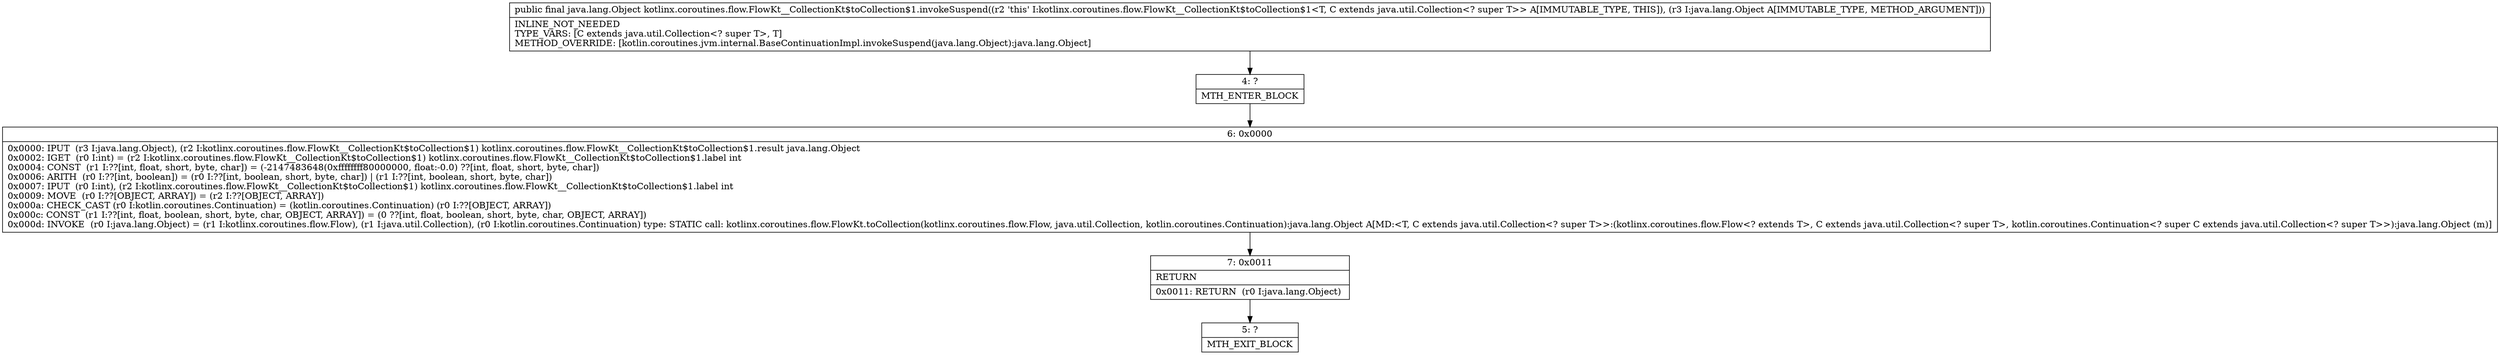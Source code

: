 digraph "CFG forkotlinx.coroutines.flow.FlowKt__CollectionKt$toCollection$1.invokeSuspend(Ljava\/lang\/Object;)Ljava\/lang\/Object;" {
Node_4 [shape=record,label="{4\:\ ?|MTH_ENTER_BLOCK\l}"];
Node_6 [shape=record,label="{6\:\ 0x0000|0x0000: IPUT  (r3 I:java.lang.Object), (r2 I:kotlinx.coroutines.flow.FlowKt__CollectionKt$toCollection$1) kotlinx.coroutines.flow.FlowKt__CollectionKt$toCollection$1.result java.lang.Object \l0x0002: IGET  (r0 I:int) = (r2 I:kotlinx.coroutines.flow.FlowKt__CollectionKt$toCollection$1) kotlinx.coroutines.flow.FlowKt__CollectionKt$toCollection$1.label int \l0x0004: CONST  (r1 I:??[int, float, short, byte, char]) = (\-2147483648(0xffffffff80000000, float:\-0.0) ??[int, float, short, byte, char]) \l0x0006: ARITH  (r0 I:??[int, boolean]) = (r0 I:??[int, boolean, short, byte, char]) \| (r1 I:??[int, boolean, short, byte, char]) \l0x0007: IPUT  (r0 I:int), (r2 I:kotlinx.coroutines.flow.FlowKt__CollectionKt$toCollection$1) kotlinx.coroutines.flow.FlowKt__CollectionKt$toCollection$1.label int \l0x0009: MOVE  (r0 I:??[OBJECT, ARRAY]) = (r2 I:??[OBJECT, ARRAY]) \l0x000a: CHECK_CAST (r0 I:kotlin.coroutines.Continuation) = (kotlin.coroutines.Continuation) (r0 I:??[OBJECT, ARRAY]) \l0x000c: CONST  (r1 I:??[int, float, boolean, short, byte, char, OBJECT, ARRAY]) = (0 ??[int, float, boolean, short, byte, char, OBJECT, ARRAY]) \l0x000d: INVOKE  (r0 I:java.lang.Object) = (r1 I:kotlinx.coroutines.flow.Flow), (r1 I:java.util.Collection), (r0 I:kotlin.coroutines.Continuation) type: STATIC call: kotlinx.coroutines.flow.FlowKt.toCollection(kotlinx.coroutines.flow.Flow, java.util.Collection, kotlin.coroutines.Continuation):java.lang.Object A[MD:\<T, C extends java.util.Collection\<? super T\>\>:(kotlinx.coroutines.flow.Flow\<? extends T\>, C extends java.util.Collection\<? super T\>, kotlin.coroutines.Continuation\<? super C extends java.util.Collection\<? super T\>\>):java.lang.Object (m)]\l}"];
Node_7 [shape=record,label="{7\:\ 0x0011|RETURN\l|0x0011: RETURN  (r0 I:java.lang.Object) \l}"];
Node_5 [shape=record,label="{5\:\ ?|MTH_EXIT_BLOCK\l}"];
MethodNode[shape=record,label="{public final java.lang.Object kotlinx.coroutines.flow.FlowKt__CollectionKt$toCollection$1.invokeSuspend((r2 'this' I:kotlinx.coroutines.flow.FlowKt__CollectionKt$toCollection$1\<T, C extends java.util.Collection\<? super T\>\> A[IMMUTABLE_TYPE, THIS]), (r3 I:java.lang.Object A[IMMUTABLE_TYPE, METHOD_ARGUMENT]))  | INLINE_NOT_NEEDED\lTYPE_VARS: [C extends java.util.Collection\<? super T\>, T]\lMETHOD_OVERRIDE: [kotlin.coroutines.jvm.internal.BaseContinuationImpl.invokeSuspend(java.lang.Object):java.lang.Object]\l}"];
MethodNode -> Node_4;Node_4 -> Node_6;
Node_6 -> Node_7;
Node_7 -> Node_5;
}

